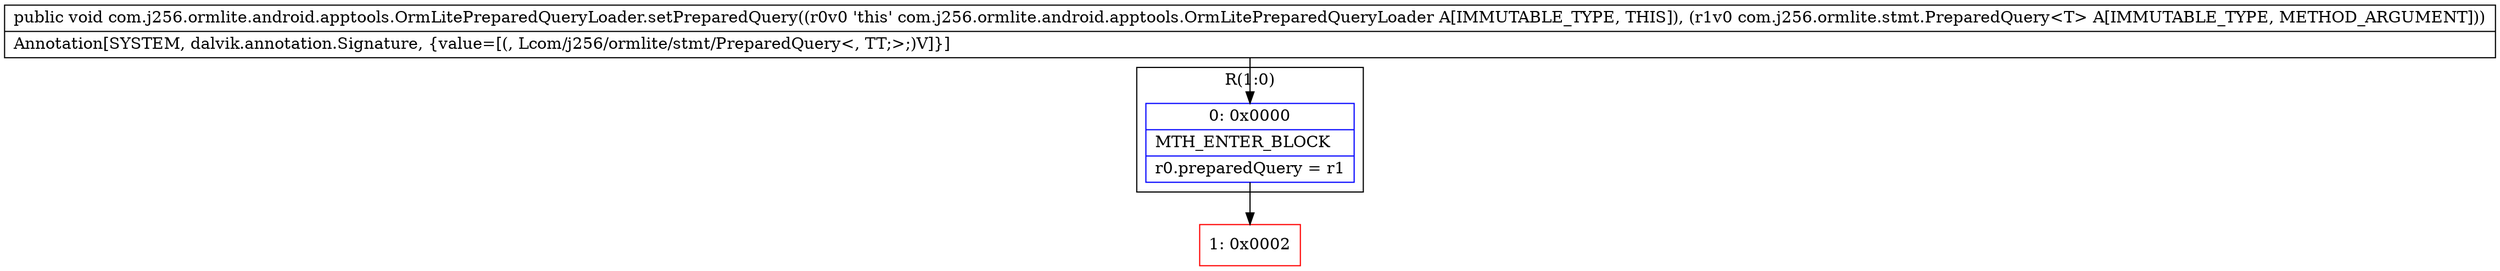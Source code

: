 digraph "CFG forcom.j256.ormlite.android.apptools.OrmLitePreparedQueryLoader.setPreparedQuery(Lcom\/j256\/ormlite\/stmt\/PreparedQuery;)V" {
subgraph cluster_Region_494815297 {
label = "R(1:0)";
node [shape=record,color=blue];
Node_0 [shape=record,label="{0\:\ 0x0000|MTH_ENTER_BLOCK\l|r0.preparedQuery = r1\l}"];
}
Node_1 [shape=record,color=red,label="{1\:\ 0x0002}"];
MethodNode[shape=record,label="{public void com.j256.ormlite.android.apptools.OrmLitePreparedQueryLoader.setPreparedQuery((r0v0 'this' com.j256.ormlite.android.apptools.OrmLitePreparedQueryLoader A[IMMUTABLE_TYPE, THIS]), (r1v0 com.j256.ormlite.stmt.PreparedQuery\<T\> A[IMMUTABLE_TYPE, METHOD_ARGUMENT]))  | Annotation[SYSTEM, dalvik.annotation.Signature, \{value=[(, Lcom\/j256\/ormlite\/stmt\/PreparedQuery\<, TT;\>;)V]\}]\l}"];
MethodNode -> Node_0;
Node_0 -> Node_1;
}

